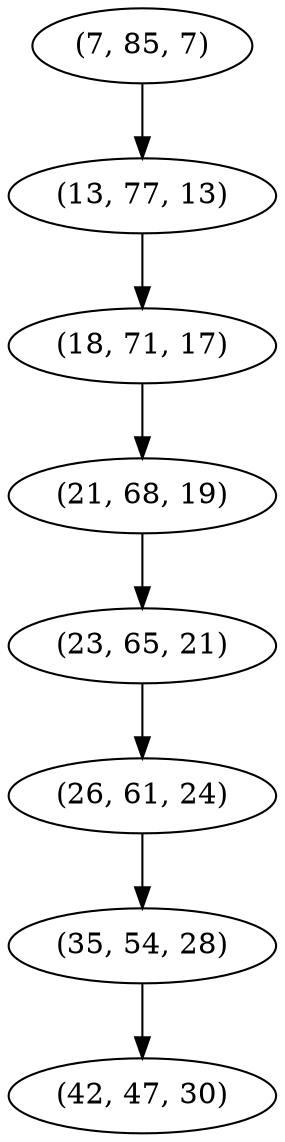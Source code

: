 digraph tree {
    "(7, 85, 7)";
    "(13, 77, 13)";
    "(18, 71, 17)";
    "(21, 68, 19)";
    "(23, 65, 21)";
    "(26, 61, 24)";
    "(35, 54, 28)";
    "(42, 47, 30)";
    "(7, 85, 7)" -> "(13, 77, 13)";
    "(13, 77, 13)" -> "(18, 71, 17)";
    "(18, 71, 17)" -> "(21, 68, 19)";
    "(21, 68, 19)" -> "(23, 65, 21)";
    "(23, 65, 21)" -> "(26, 61, 24)";
    "(26, 61, 24)" -> "(35, 54, 28)";
    "(35, 54, 28)" -> "(42, 47, 30)";
}
